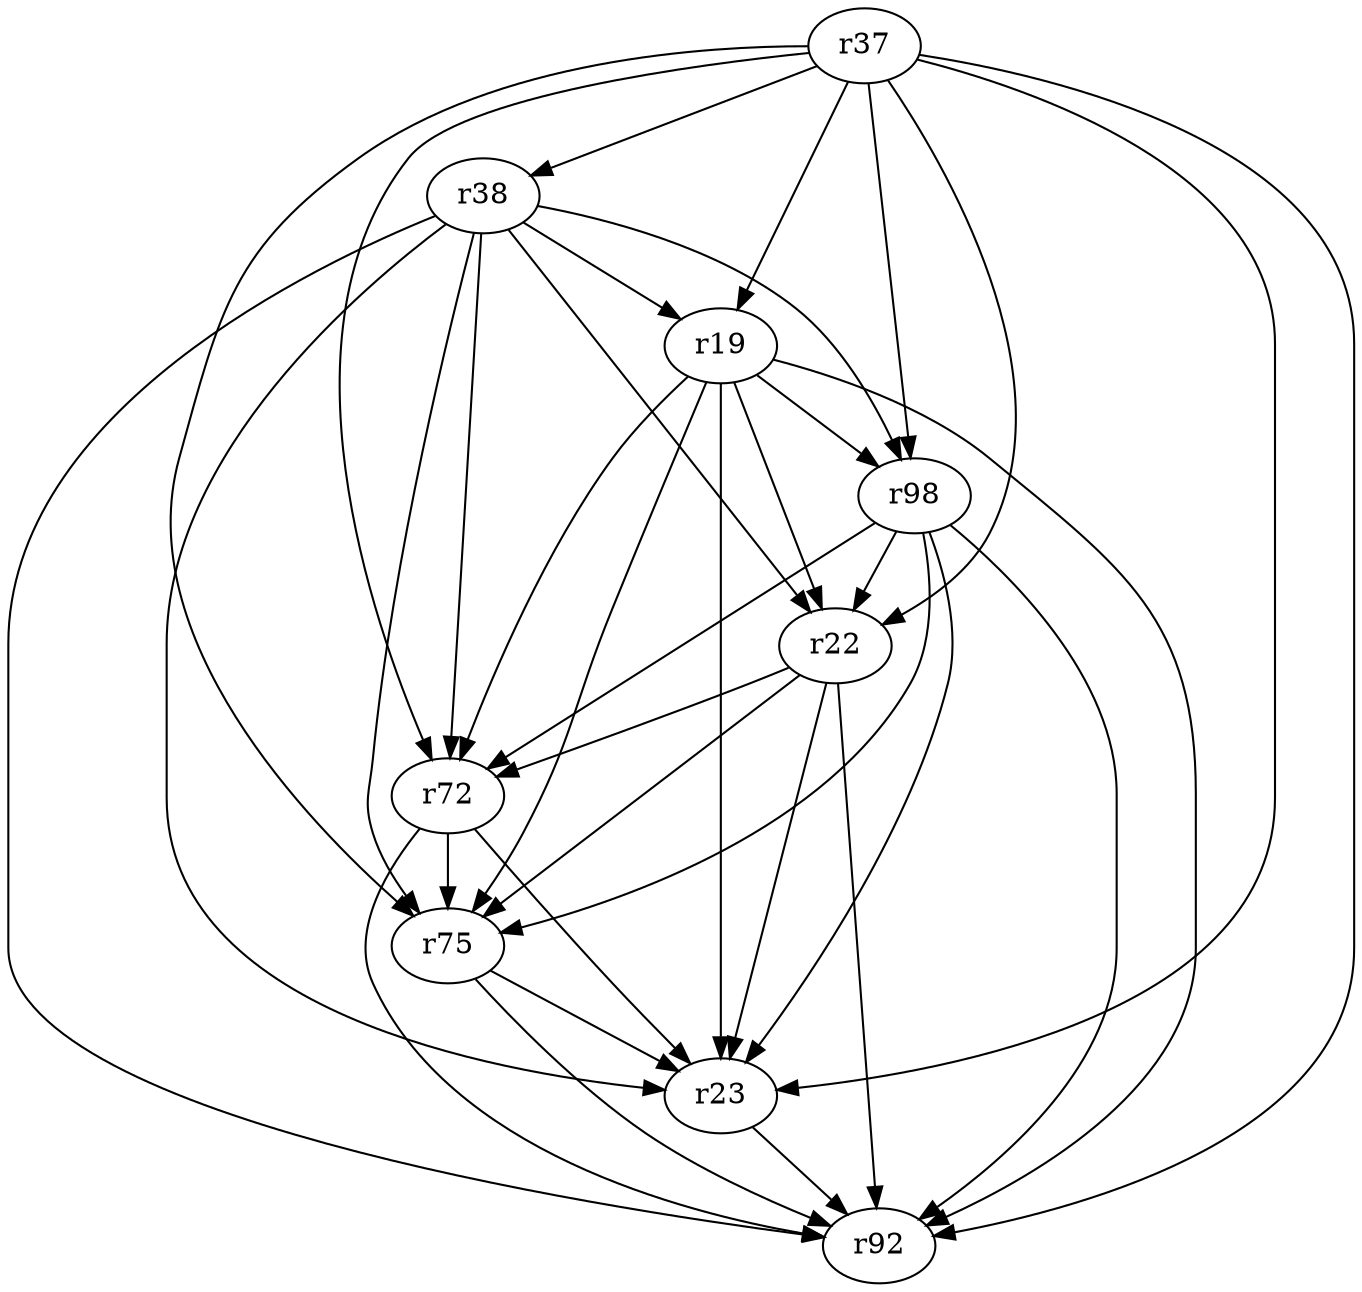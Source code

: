 digraph rules {
  r38 -> r98;
  r38 -> r22;
  r38 -> r75;
  r22 -> r75;
  r22 -> r72;
  r22 -> r23;
  r23 -> r92;
  r72 -> r23;
  r72 -> r75;
  r72 -> r92;
  r98 -> r23;
  r98 -> r75;
  r98 -> r92;
  r98 -> r72;
  r19 -> r98;
  r19 -> r22;
  r19 -> r72;
  r19 -> r23;
  r19 -> r92;
  r19 -> r75;
  r37 -> r38;
  r37 -> r23;
  r37 -> r98;
  r37 -> r75;
  r37 -> r22;
  r37 -> r19;
  r37 -> r72;
  r37 -> r92;
  r75 -> r92;
  r75 -> r23;
  r38 -> r23;
  r38 -> r92;
  r38 -> r19;
  r38 -> r72;
  r22 -> r92;
  r98 -> r22;
}
